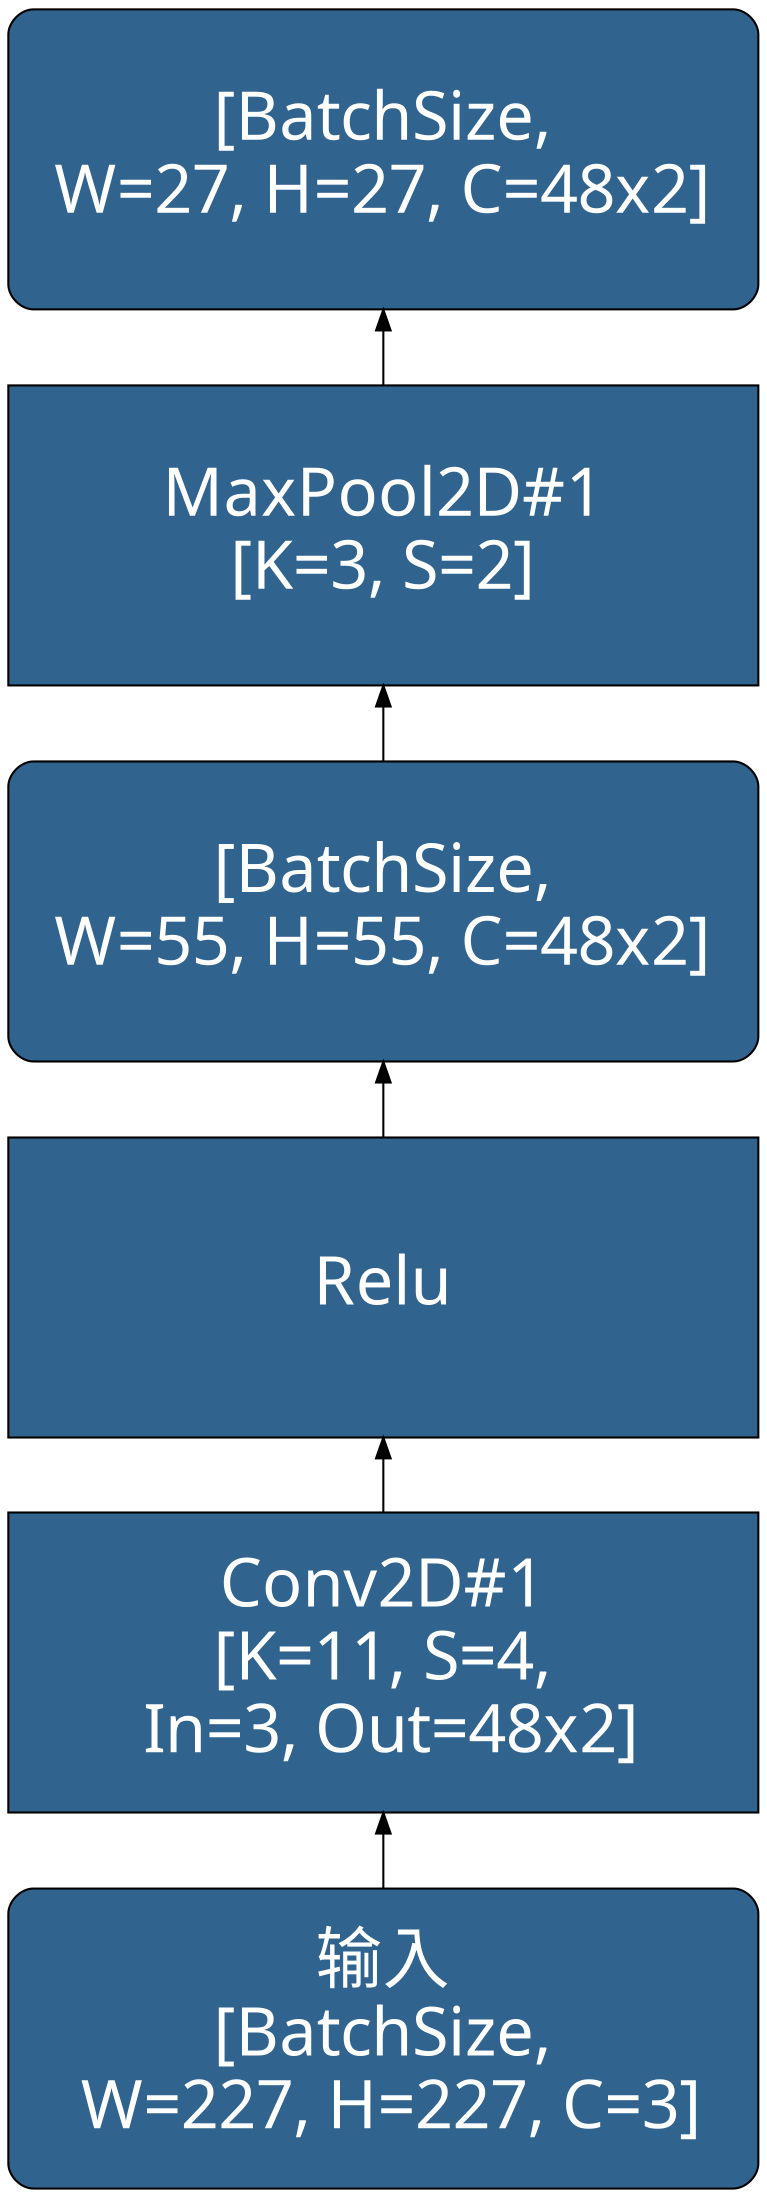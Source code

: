 digraph AlexNetL1 {
	rankdir=BT
    node [
		style=filled, 
		color=Black
		fontcolor=White, 
		fillcolor="#30638e", 
		fontname="SimHei",
		fontsize=32,
		width=5, height=2,
		shape="box",
	]

	inp [label="输入\n[BatchSize,\n W=227, H=227, C=3]", shape="Mrecord"]
	conv1 [label="Conv2D#1\n[K=11, S=4,\n In=3, Out=48x2]"]
    relu1 [label="Relu"]
    featmap11 [label="[BatchSize,\nW=55, H=55, C=48x2]", shape="Mrecord"]
    maxpool1 [label="MaxPool2D#1\n[K=3, S=2]"]
    featmap12 [label="[BatchSize,\nW=27, H=27, C=48x2]", shape="Mrecord"]

    inp -> conv1 -> relu1 -> featmap11 -> maxpool1 -> featmap12

}
	